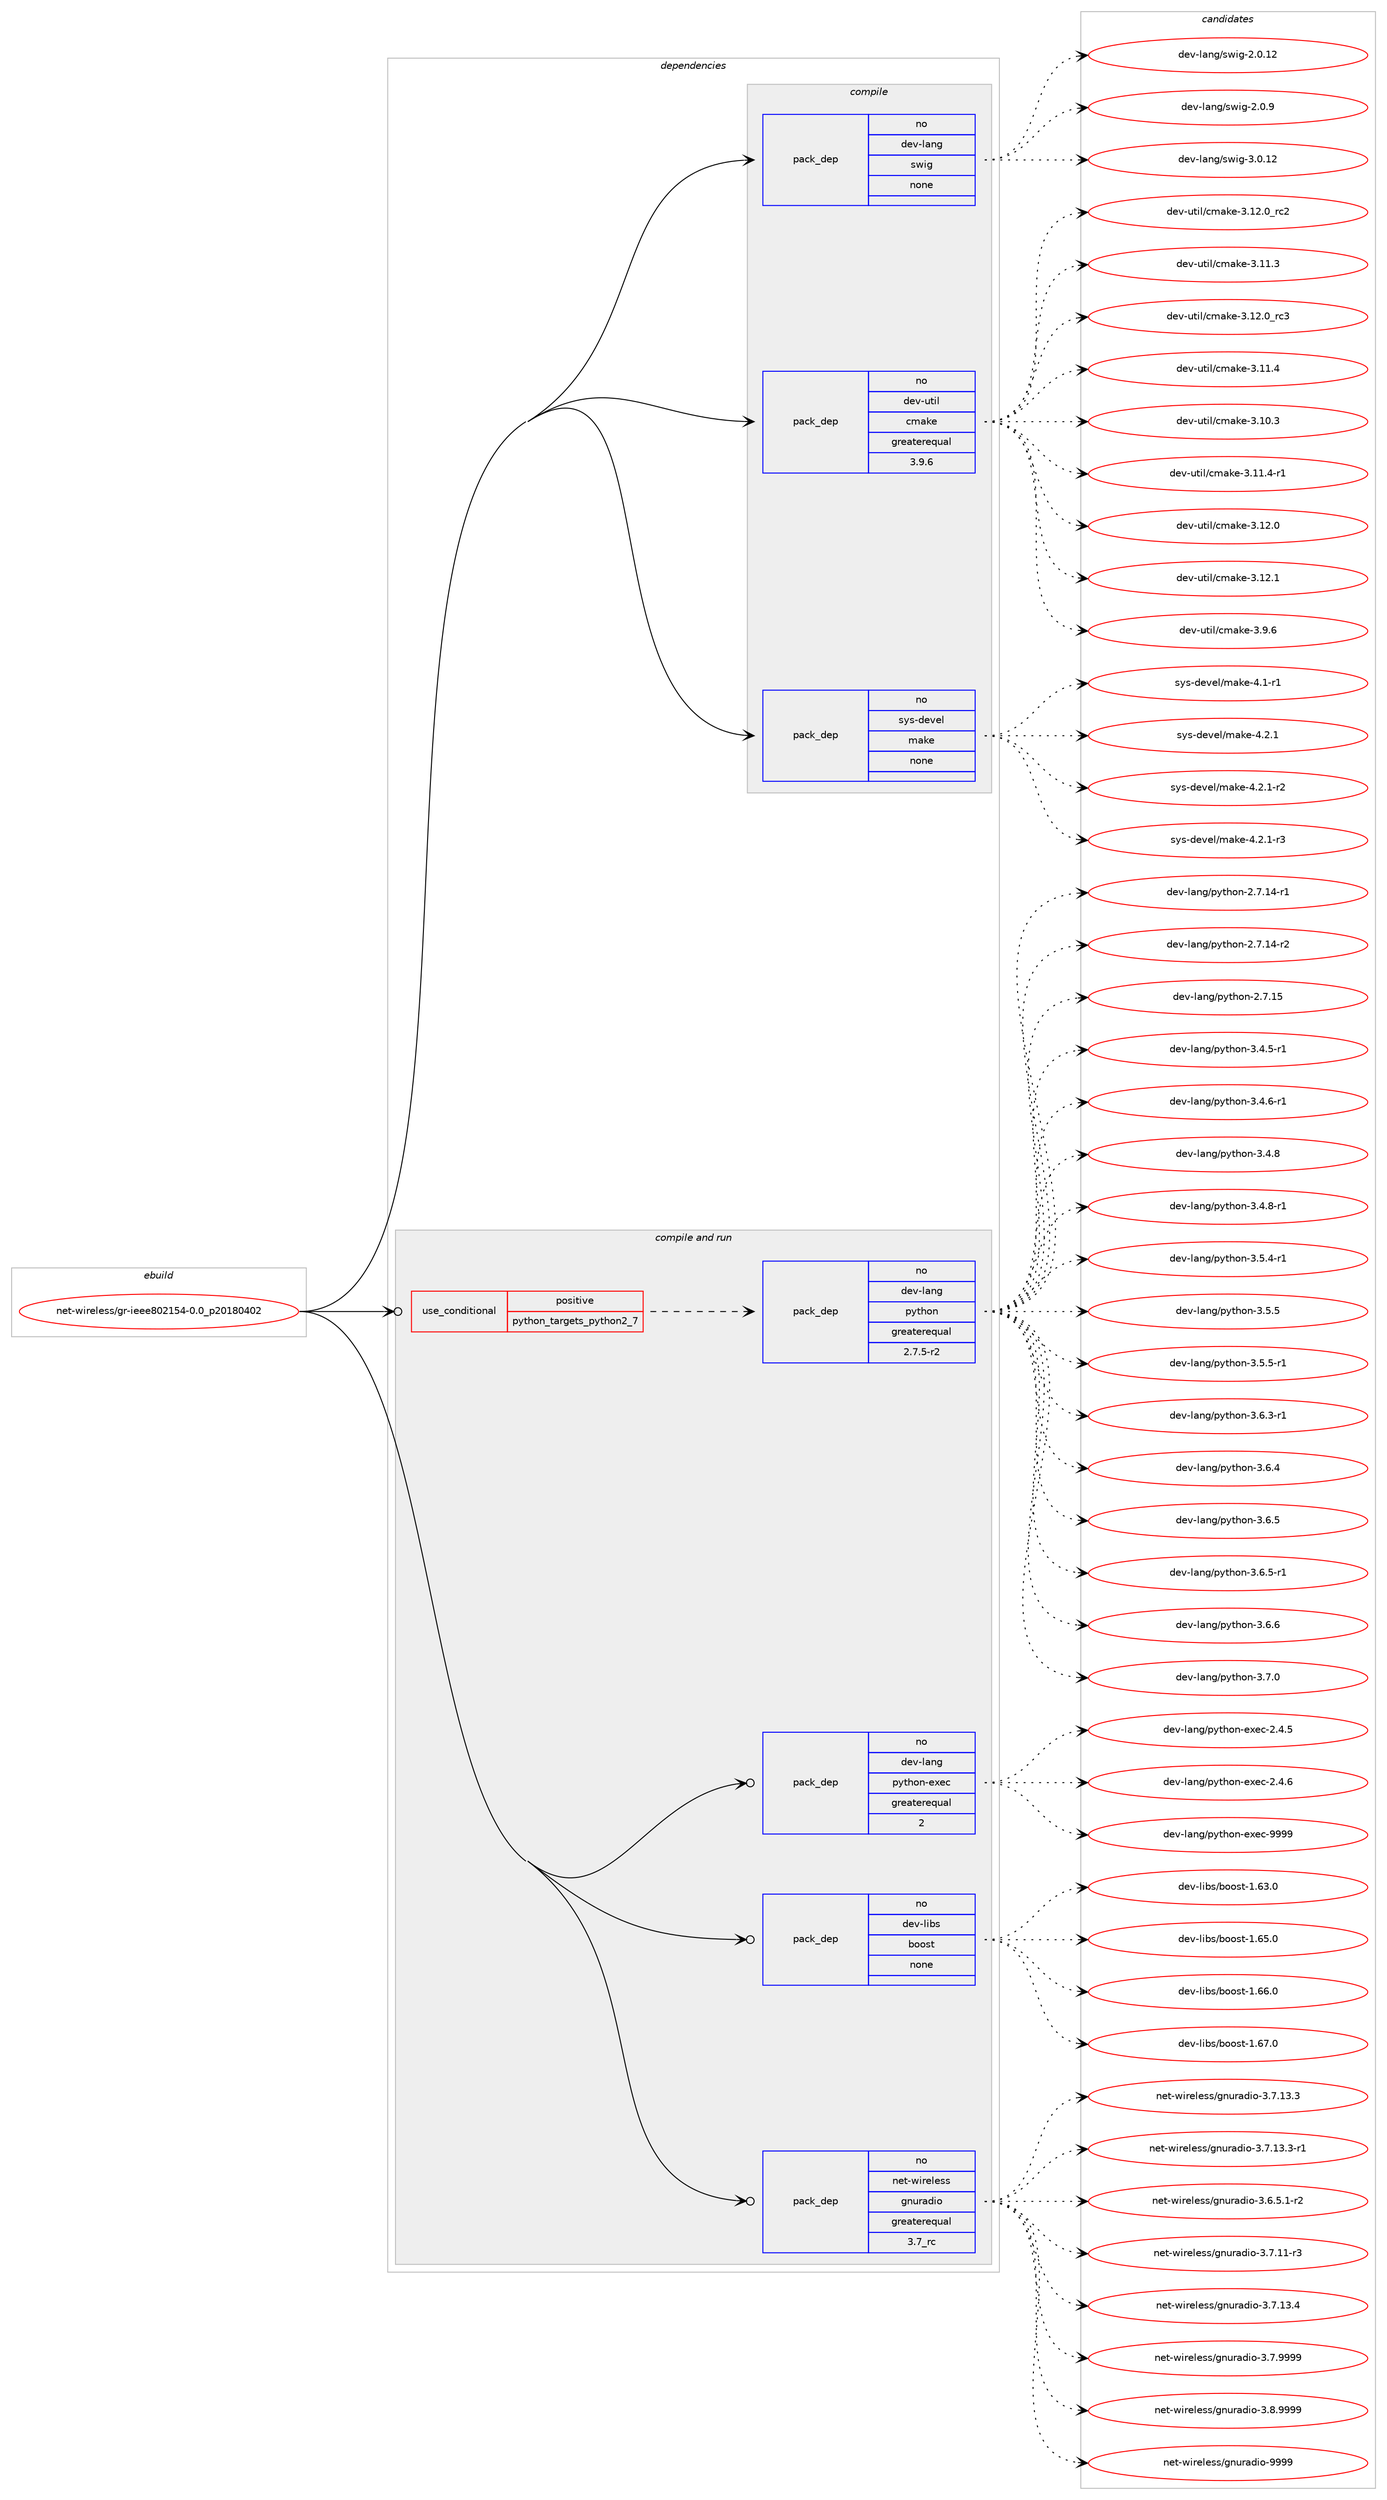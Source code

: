 digraph prolog {

# *************
# Graph options
# *************

newrank=true;
concentrate=true;
compound=true;
graph [rankdir=LR,fontname=Helvetica,fontsize=10,ranksep=1.5];#, ranksep=2.5, nodesep=0.2];
edge  [arrowhead=vee];
node  [fontname=Helvetica,fontsize=10];

# **********
# The ebuild
# **********

subgraph cluster_leftcol {
color=gray;
rank=same;
label=<<i>ebuild</i>>;
id [label="net-wireless/gr-ieee802154-0.0_p20180402", color=red, width=4, href="../net-wireless/gr-ieee802154-0.0_p20180402.svg"];
}

# ****************
# The dependencies
# ****************

subgraph cluster_midcol {
color=gray;
label=<<i>dependencies</i>>;
subgraph cluster_compile {
fillcolor="#eeeeee";
style=filled;
label=<<i>compile</i>>;
subgraph pack179 {
dependency239 [label=<<TABLE BORDER="0" CELLBORDER="1" CELLSPACING="0" CELLPADDING="4" WIDTH="220"><TR><TD ROWSPAN="6" CELLPADDING="30">pack_dep</TD></TR><TR><TD WIDTH="110">no</TD></TR><TR><TD>dev-lang</TD></TR><TR><TD>swig</TD></TR><TR><TD>none</TD></TR><TR><TD></TD></TR></TABLE>>, shape=none, color=blue];
}
id:e -> dependency239:w [weight=20,style="solid",arrowhead="vee"];
subgraph pack180 {
dependency240 [label=<<TABLE BORDER="0" CELLBORDER="1" CELLSPACING="0" CELLPADDING="4" WIDTH="220"><TR><TD ROWSPAN="6" CELLPADDING="30">pack_dep</TD></TR><TR><TD WIDTH="110">no</TD></TR><TR><TD>dev-util</TD></TR><TR><TD>cmake</TD></TR><TR><TD>greaterequal</TD></TR><TR><TD>3.9.6</TD></TR></TABLE>>, shape=none, color=blue];
}
id:e -> dependency240:w [weight=20,style="solid",arrowhead="vee"];
subgraph pack181 {
dependency241 [label=<<TABLE BORDER="0" CELLBORDER="1" CELLSPACING="0" CELLPADDING="4" WIDTH="220"><TR><TD ROWSPAN="6" CELLPADDING="30">pack_dep</TD></TR><TR><TD WIDTH="110">no</TD></TR><TR><TD>sys-devel</TD></TR><TR><TD>make</TD></TR><TR><TD>none</TD></TR><TR><TD></TD></TR></TABLE>>, shape=none, color=blue];
}
id:e -> dependency241:w [weight=20,style="solid",arrowhead="vee"];
}
subgraph cluster_compileandrun {
fillcolor="#eeeeee";
style=filled;
label=<<i>compile and run</i>>;
subgraph cond58 {
dependency242 [label=<<TABLE BORDER="0" CELLBORDER="1" CELLSPACING="0" CELLPADDING="4"><TR><TD ROWSPAN="3" CELLPADDING="10">use_conditional</TD></TR><TR><TD>positive</TD></TR><TR><TD>python_targets_python2_7</TD></TR></TABLE>>, shape=none, color=red];
subgraph pack182 {
dependency243 [label=<<TABLE BORDER="0" CELLBORDER="1" CELLSPACING="0" CELLPADDING="4" WIDTH="220"><TR><TD ROWSPAN="6" CELLPADDING="30">pack_dep</TD></TR><TR><TD WIDTH="110">no</TD></TR><TR><TD>dev-lang</TD></TR><TR><TD>python</TD></TR><TR><TD>greaterequal</TD></TR><TR><TD>2.7.5-r2</TD></TR></TABLE>>, shape=none, color=blue];
}
dependency242:e -> dependency243:w [weight=20,style="dashed",arrowhead="vee"];
}
id:e -> dependency242:w [weight=20,style="solid",arrowhead="odotvee"];
subgraph pack183 {
dependency244 [label=<<TABLE BORDER="0" CELLBORDER="1" CELLSPACING="0" CELLPADDING="4" WIDTH="220"><TR><TD ROWSPAN="6" CELLPADDING="30">pack_dep</TD></TR><TR><TD WIDTH="110">no</TD></TR><TR><TD>dev-lang</TD></TR><TR><TD>python-exec</TD></TR><TR><TD>greaterequal</TD></TR><TR><TD>2</TD></TR></TABLE>>, shape=none, color=blue];
}
id:e -> dependency244:w [weight=20,style="solid",arrowhead="odotvee"];
subgraph pack184 {
dependency245 [label=<<TABLE BORDER="0" CELLBORDER="1" CELLSPACING="0" CELLPADDING="4" WIDTH="220"><TR><TD ROWSPAN="6" CELLPADDING="30">pack_dep</TD></TR><TR><TD WIDTH="110">no</TD></TR><TR><TD>dev-libs</TD></TR><TR><TD>boost</TD></TR><TR><TD>none</TD></TR><TR><TD></TD></TR></TABLE>>, shape=none, color=blue];
}
id:e -> dependency245:w [weight=20,style="solid",arrowhead="odotvee"];
subgraph pack185 {
dependency246 [label=<<TABLE BORDER="0" CELLBORDER="1" CELLSPACING="0" CELLPADDING="4" WIDTH="220"><TR><TD ROWSPAN="6" CELLPADDING="30">pack_dep</TD></TR><TR><TD WIDTH="110">no</TD></TR><TR><TD>net-wireless</TD></TR><TR><TD>gnuradio</TD></TR><TR><TD>greaterequal</TD></TR><TR><TD>3.7_rc</TD></TR></TABLE>>, shape=none, color=blue];
}
id:e -> dependency246:w [weight=20,style="solid",arrowhead="odotvee"];
}
subgraph cluster_run {
fillcolor="#eeeeee";
style=filled;
label=<<i>run</i>>;
}
}

# **************
# The candidates
# **************

subgraph cluster_choices {
rank=same;
color=gray;
label=<<i>candidates</i>>;

subgraph choice179 {
color=black;
nodesep=1;
choice10010111845108971101034711511910510345504648464950 [label="dev-lang/swig-2.0.12", color=red, width=4,href="../dev-lang/swig-2.0.12.svg"];
choice100101118451089711010347115119105103455046484657 [label="dev-lang/swig-2.0.9", color=red, width=4,href="../dev-lang/swig-2.0.9.svg"];
choice10010111845108971101034711511910510345514648464950 [label="dev-lang/swig-3.0.12", color=red, width=4,href="../dev-lang/swig-3.0.12.svg"];
dependency239:e -> choice10010111845108971101034711511910510345504648464950:w [style=dotted,weight="100"];
dependency239:e -> choice100101118451089711010347115119105103455046484657:w [style=dotted,weight="100"];
dependency239:e -> choice10010111845108971101034711511910510345514648464950:w [style=dotted,weight="100"];
}
subgraph choice180 {
color=black;
nodesep=1;
choice1001011184511711610510847991099710710145514649504648951149950 [label="dev-util/cmake-3.12.0_rc2", color=red, width=4,href="../dev-util/cmake-3.12.0_rc2.svg"];
choice1001011184511711610510847991099710710145514649494651 [label="dev-util/cmake-3.11.3", color=red, width=4,href="../dev-util/cmake-3.11.3.svg"];
choice1001011184511711610510847991099710710145514649504648951149951 [label="dev-util/cmake-3.12.0_rc3", color=red, width=4,href="../dev-util/cmake-3.12.0_rc3.svg"];
choice1001011184511711610510847991099710710145514649494652 [label="dev-util/cmake-3.11.4", color=red, width=4,href="../dev-util/cmake-3.11.4.svg"];
choice1001011184511711610510847991099710710145514649484651 [label="dev-util/cmake-3.10.3", color=red, width=4,href="../dev-util/cmake-3.10.3.svg"];
choice10010111845117116105108479910997107101455146494946524511449 [label="dev-util/cmake-3.11.4-r1", color=red, width=4,href="../dev-util/cmake-3.11.4-r1.svg"];
choice1001011184511711610510847991099710710145514649504648 [label="dev-util/cmake-3.12.0", color=red, width=4,href="../dev-util/cmake-3.12.0.svg"];
choice1001011184511711610510847991099710710145514649504649 [label="dev-util/cmake-3.12.1", color=red, width=4,href="../dev-util/cmake-3.12.1.svg"];
choice10010111845117116105108479910997107101455146574654 [label="dev-util/cmake-3.9.6", color=red, width=4,href="../dev-util/cmake-3.9.6.svg"];
dependency240:e -> choice1001011184511711610510847991099710710145514649504648951149950:w [style=dotted,weight="100"];
dependency240:e -> choice1001011184511711610510847991099710710145514649494651:w [style=dotted,weight="100"];
dependency240:e -> choice1001011184511711610510847991099710710145514649504648951149951:w [style=dotted,weight="100"];
dependency240:e -> choice1001011184511711610510847991099710710145514649494652:w [style=dotted,weight="100"];
dependency240:e -> choice1001011184511711610510847991099710710145514649484651:w [style=dotted,weight="100"];
dependency240:e -> choice10010111845117116105108479910997107101455146494946524511449:w [style=dotted,weight="100"];
dependency240:e -> choice1001011184511711610510847991099710710145514649504648:w [style=dotted,weight="100"];
dependency240:e -> choice1001011184511711610510847991099710710145514649504649:w [style=dotted,weight="100"];
dependency240:e -> choice10010111845117116105108479910997107101455146574654:w [style=dotted,weight="100"];
}
subgraph choice181 {
color=black;
nodesep=1;
choice115121115451001011181011084710997107101455246494511449 [label="sys-devel/make-4.1-r1", color=red, width=4,href="../sys-devel/make-4.1-r1.svg"];
choice115121115451001011181011084710997107101455246504649 [label="sys-devel/make-4.2.1", color=red, width=4,href="../sys-devel/make-4.2.1.svg"];
choice1151211154510010111810110847109971071014552465046494511450 [label="sys-devel/make-4.2.1-r2", color=red, width=4,href="../sys-devel/make-4.2.1-r2.svg"];
choice1151211154510010111810110847109971071014552465046494511451 [label="sys-devel/make-4.2.1-r3", color=red, width=4,href="../sys-devel/make-4.2.1-r3.svg"];
dependency241:e -> choice115121115451001011181011084710997107101455246494511449:w [style=dotted,weight="100"];
dependency241:e -> choice115121115451001011181011084710997107101455246504649:w [style=dotted,weight="100"];
dependency241:e -> choice1151211154510010111810110847109971071014552465046494511450:w [style=dotted,weight="100"];
dependency241:e -> choice1151211154510010111810110847109971071014552465046494511451:w [style=dotted,weight="100"];
}
subgraph choice182 {
color=black;
nodesep=1;
choice100101118451089711010347112121116104111110455046554649524511449 [label="dev-lang/python-2.7.14-r1", color=red, width=4,href="../dev-lang/python-2.7.14-r1.svg"];
choice100101118451089711010347112121116104111110455046554649524511450 [label="dev-lang/python-2.7.14-r2", color=red, width=4,href="../dev-lang/python-2.7.14-r2.svg"];
choice10010111845108971101034711212111610411111045504655464953 [label="dev-lang/python-2.7.15", color=red, width=4,href="../dev-lang/python-2.7.15.svg"];
choice1001011184510897110103471121211161041111104551465246534511449 [label="dev-lang/python-3.4.5-r1", color=red, width=4,href="../dev-lang/python-3.4.5-r1.svg"];
choice1001011184510897110103471121211161041111104551465246544511449 [label="dev-lang/python-3.4.6-r1", color=red, width=4,href="../dev-lang/python-3.4.6-r1.svg"];
choice100101118451089711010347112121116104111110455146524656 [label="dev-lang/python-3.4.8", color=red, width=4,href="../dev-lang/python-3.4.8.svg"];
choice1001011184510897110103471121211161041111104551465246564511449 [label="dev-lang/python-3.4.8-r1", color=red, width=4,href="../dev-lang/python-3.4.8-r1.svg"];
choice1001011184510897110103471121211161041111104551465346524511449 [label="dev-lang/python-3.5.4-r1", color=red, width=4,href="../dev-lang/python-3.5.4-r1.svg"];
choice100101118451089711010347112121116104111110455146534653 [label="dev-lang/python-3.5.5", color=red, width=4,href="../dev-lang/python-3.5.5.svg"];
choice1001011184510897110103471121211161041111104551465346534511449 [label="dev-lang/python-3.5.5-r1", color=red, width=4,href="../dev-lang/python-3.5.5-r1.svg"];
choice1001011184510897110103471121211161041111104551465446514511449 [label="dev-lang/python-3.6.3-r1", color=red, width=4,href="../dev-lang/python-3.6.3-r1.svg"];
choice100101118451089711010347112121116104111110455146544652 [label="dev-lang/python-3.6.4", color=red, width=4,href="../dev-lang/python-3.6.4.svg"];
choice100101118451089711010347112121116104111110455146544653 [label="dev-lang/python-3.6.5", color=red, width=4,href="../dev-lang/python-3.6.5.svg"];
choice1001011184510897110103471121211161041111104551465446534511449 [label="dev-lang/python-3.6.5-r1", color=red, width=4,href="../dev-lang/python-3.6.5-r1.svg"];
choice100101118451089711010347112121116104111110455146544654 [label="dev-lang/python-3.6.6", color=red, width=4,href="../dev-lang/python-3.6.6.svg"];
choice100101118451089711010347112121116104111110455146554648 [label="dev-lang/python-3.7.0", color=red, width=4,href="../dev-lang/python-3.7.0.svg"];
dependency243:e -> choice100101118451089711010347112121116104111110455046554649524511449:w [style=dotted,weight="100"];
dependency243:e -> choice100101118451089711010347112121116104111110455046554649524511450:w [style=dotted,weight="100"];
dependency243:e -> choice10010111845108971101034711212111610411111045504655464953:w [style=dotted,weight="100"];
dependency243:e -> choice1001011184510897110103471121211161041111104551465246534511449:w [style=dotted,weight="100"];
dependency243:e -> choice1001011184510897110103471121211161041111104551465246544511449:w [style=dotted,weight="100"];
dependency243:e -> choice100101118451089711010347112121116104111110455146524656:w [style=dotted,weight="100"];
dependency243:e -> choice1001011184510897110103471121211161041111104551465246564511449:w [style=dotted,weight="100"];
dependency243:e -> choice1001011184510897110103471121211161041111104551465346524511449:w [style=dotted,weight="100"];
dependency243:e -> choice100101118451089711010347112121116104111110455146534653:w [style=dotted,weight="100"];
dependency243:e -> choice1001011184510897110103471121211161041111104551465346534511449:w [style=dotted,weight="100"];
dependency243:e -> choice1001011184510897110103471121211161041111104551465446514511449:w [style=dotted,weight="100"];
dependency243:e -> choice100101118451089711010347112121116104111110455146544652:w [style=dotted,weight="100"];
dependency243:e -> choice100101118451089711010347112121116104111110455146544653:w [style=dotted,weight="100"];
dependency243:e -> choice1001011184510897110103471121211161041111104551465446534511449:w [style=dotted,weight="100"];
dependency243:e -> choice100101118451089711010347112121116104111110455146544654:w [style=dotted,weight="100"];
dependency243:e -> choice100101118451089711010347112121116104111110455146554648:w [style=dotted,weight="100"];
}
subgraph choice183 {
color=black;
nodesep=1;
choice1001011184510897110103471121211161041111104510112010199455046524653 [label="dev-lang/python-exec-2.4.5", color=red, width=4,href="../dev-lang/python-exec-2.4.5.svg"];
choice1001011184510897110103471121211161041111104510112010199455046524654 [label="dev-lang/python-exec-2.4.6", color=red, width=4,href="../dev-lang/python-exec-2.4.6.svg"];
choice10010111845108971101034711212111610411111045101120101994557575757 [label="dev-lang/python-exec-9999", color=red, width=4,href="../dev-lang/python-exec-9999.svg"];
dependency244:e -> choice1001011184510897110103471121211161041111104510112010199455046524653:w [style=dotted,weight="100"];
dependency244:e -> choice1001011184510897110103471121211161041111104510112010199455046524654:w [style=dotted,weight="100"];
dependency244:e -> choice10010111845108971101034711212111610411111045101120101994557575757:w [style=dotted,weight="100"];
}
subgraph choice184 {
color=black;
nodesep=1;
choice1001011184510810598115479811111111511645494654514648 [label="dev-libs/boost-1.63.0", color=red, width=4,href="../dev-libs/boost-1.63.0.svg"];
choice1001011184510810598115479811111111511645494654534648 [label="dev-libs/boost-1.65.0", color=red, width=4,href="../dev-libs/boost-1.65.0.svg"];
choice1001011184510810598115479811111111511645494654544648 [label="dev-libs/boost-1.66.0", color=red, width=4,href="../dev-libs/boost-1.66.0.svg"];
choice1001011184510810598115479811111111511645494654554648 [label="dev-libs/boost-1.67.0", color=red, width=4,href="../dev-libs/boost-1.67.0.svg"];
dependency245:e -> choice1001011184510810598115479811111111511645494654514648:w [style=dotted,weight="100"];
dependency245:e -> choice1001011184510810598115479811111111511645494654534648:w [style=dotted,weight="100"];
dependency245:e -> choice1001011184510810598115479811111111511645494654544648:w [style=dotted,weight="100"];
dependency245:e -> choice1001011184510810598115479811111111511645494654554648:w [style=dotted,weight="100"];
}
subgraph choice185 {
color=black;
nodesep=1;
choice110101116451191051141011081011151154710311011711497100105111455146554649514651 [label="net-wireless/gnuradio-3.7.13.3", color=red, width=4,href="../net-wireless/gnuradio-3.7.13.3.svg"];
choice1101011164511910511410110810111511547103110117114971001051114551465546495146514511449 [label="net-wireless/gnuradio-3.7.13.3-r1", color=red, width=4,href="../net-wireless/gnuradio-3.7.13.3-r1.svg"];
choice11010111645119105114101108101115115471031101171149710010511145514654465346494511450 [label="net-wireless/gnuradio-3.6.5.1-r2", color=red, width=4,href="../net-wireless/gnuradio-3.6.5.1-r2.svg"];
choice110101116451191051141011081011151154710311011711497100105111455146554649494511451 [label="net-wireless/gnuradio-3.7.11-r3", color=red, width=4,href="../net-wireless/gnuradio-3.7.11-r3.svg"];
choice110101116451191051141011081011151154710311011711497100105111455146554649514652 [label="net-wireless/gnuradio-3.7.13.4", color=red, width=4,href="../net-wireless/gnuradio-3.7.13.4.svg"];
choice110101116451191051141011081011151154710311011711497100105111455146554657575757 [label="net-wireless/gnuradio-3.7.9999", color=red, width=4,href="../net-wireless/gnuradio-3.7.9999.svg"];
choice110101116451191051141011081011151154710311011711497100105111455146564657575757 [label="net-wireless/gnuradio-3.8.9999", color=red, width=4,href="../net-wireless/gnuradio-3.8.9999.svg"];
choice1101011164511910511410110810111511547103110117114971001051114557575757 [label="net-wireless/gnuradio-9999", color=red, width=4,href="../net-wireless/gnuradio-9999.svg"];
dependency246:e -> choice110101116451191051141011081011151154710311011711497100105111455146554649514651:w [style=dotted,weight="100"];
dependency246:e -> choice1101011164511910511410110810111511547103110117114971001051114551465546495146514511449:w [style=dotted,weight="100"];
dependency246:e -> choice11010111645119105114101108101115115471031101171149710010511145514654465346494511450:w [style=dotted,weight="100"];
dependency246:e -> choice110101116451191051141011081011151154710311011711497100105111455146554649494511451:w [style=dotted,weight="100"];
dependency246:e -> choice110101116451191051141011081011151154710311011711497100105111455146554649514652:w [style=dotted,weight="100"];
dependency246:e -> choice110101116451191051141011081011151154710311011711497100105111455146554657575757:w [style=dotted,weight="100"];
dependency246:e -> choice110101116451191051141011081011151154710311011711497100105111455146564657575757:w [style=dotted,weight="100"];
dependency246:e -> choice1101011164511910511410110810111511547103110117114971001051114557575757:w [style=dotted,weight="100"];
}
}

}
